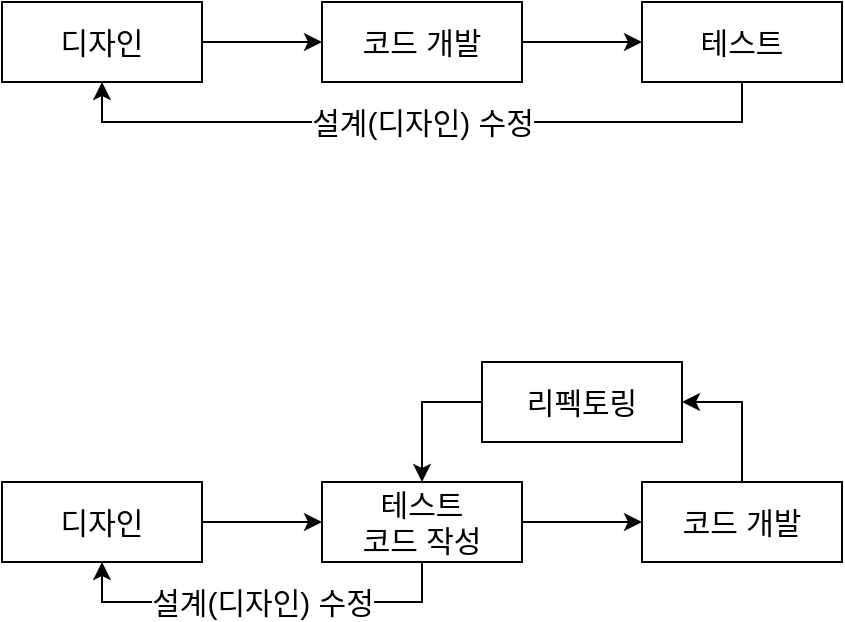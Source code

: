 <mxfile version="21.3.7" type="device">
  <diagram name="페이지-1" id="hH8Z6R9566MFTHIuPe4Z">
    <mxGraphModel dx="1194" dy="741" grid="1" gridSize="10" guides="1" tooltips="1" connect="1" arrows="1" fold="1" page="1" pageScale="1" pageWidth="827" pageHeight="1169" math="0" shadow="0">
      <root>
        <mxCell id="0" />
        <mxCell id="1" parent="0" />
        <mxCell id="XSFRvRujJPOWSRIhUrVH-4" value="" style="edgeStyle=orthogonalEdgeStyle;rounded=0;orthogonalLoop=1;jettySize=auto;html=1;" edge="1" parent="1" source="XSFRvRujJPOWSRIhUrVH-1" target="XSFRvRujJPOWSRIhUrVH-2">
          <mxGeometry relative="1" as="geometry" />
        </mxCell>
        <mxCell id="XSFRvRujJPOWSRIhUrVH-1" value="디자인" style="rounded=0;whiteSpace=wrap;html=1;fontSize=15;" vertex="1" parent="1">
          <mxGeometry x="80" y="280" width="100" height="40" as="geometry" />
        </mxCell>
        <mxCell id="XSFRvRujJPOWSRIhUrVH-5" value="" style="edgeStyle=orthogonalEdgeStyle;rounded=0;orthogonalLoop=1;jettySize=auto;html=1;" edge="1" parent="1" source="XSFRvRujJPOWSRIhUrVH-2" target="XSFRvRujJPOWSRIhUrVH-3">
          <mxGeometry relative="1" as="geometry" />
        </mxCell>
        <mxCell id="XSFRvRujJPOWSRIhUrVH-2" value="코드 개발" style="rounded=0;whiteSpace=wrap;html=1;fontSize=15;" vertex="1" parent="1">
          <mxGeometry x="240" y="280" width="100" height="40" as="geometry" />
        </mxCell>
        <mxCell id="XSFRvRujJPOWSRIhUrVH-6" value="설계(디자인)&amp;nbsp;수정" style="edgeStyle=orthogonalEdgeStyle;rounded=0;orthogonalLoop=1;jettySize=auto;html=1;entryX=0.5;entryY=1;entryDx=0;entryDy=0;exitX=0.5;exitY=1;exitDx=0;exitDy=0;fontSize=15;" edge="1" parent="1" source="XSFRvRujJPOWSRIhUrVH-3" target="XSFRvRujJPOWSRIhUrVH-1">
          <mxGeometry relative="1" as="geometry">
            <Array as="points">
              <mxPoint x="450" y="340" />
              <mxPoint x="130" y="340" />
            </Array>
            <mxPoint as="offset" />
          </mxGeometry>
        </mxCell>
        <mxCell id="XSFRvRujJPOWSRIhUrVH-3" value="테스트" style="rounded=0;whiteSpace=wrap;html=1;fontSize=15;" vertex="1" parent="1">
          <mxGeometry x="400" y="280" width="100" height="40" as="geometry" />
        </mxCell>
        <mxCell id="XSFRvRujJPOWSRIhUrVH-16" value="" style="edgeStyle=orthogonalEdgeStyle;rounded=0;orthogonalLoop=1;jettySize=auto;html=1;" edge="1" parent="1" source="XSFRvRujJPOWSRIhUrVH-7" target="XSFRvRujJPOWSRIhUrVH-8">
          <mxGeometry relative="1" as="geometry" />
        </mxCell>
        <mxCell id="XSFRvRujJPOWSRIhUrVH-7" value="디자인" style="rounded=0;whiteSpace=wrap;html=1;fontSize=15;" vertex="1" parent="1">
          <mxGeometry x="80" y="520" width="100" height="40" as="geometry" />
        </mxCell>
        <mxCell id="XSFRvRujJPOWSRIhUrVH-10" value="설계(디자인) 수정" style="edgeStyle=orthogonalEdgeStyle;rounded=0;orthogonalLoop=1;jettySize=auto;html=1;exitX=0.5;exitY=1;exitDx=0;exitDy=0;entryX=0.5;entryY=1;entryDx=0;entryDy=0;fontSize=15;" edge="1" parent="1" source="XSFRvRujJPOWSRIhUrVH-8" target="XSFRvRujJPOWSRIhUrVH-7">
          <mxGeometry relative="1" as="geometry" />
        </mxCell>
        <mxCell id="XSFRvRujJPOWSRIhUrVH-15" value="" style="edgeStyle=orthogonalEdgeStyle;rounded=0;orthogonalLoop=1;jettySize=auto;html=1;" edge="1" parent="1" source="XSFRvRujJPOWSRIhUrVH-8" target="XSFRvRujJPOWSRIhUrVH-9">
          <mxGeometry relative="1" as="geometry" />
        </mxCell>
        <mxCell id="XSFRvRujJPOWSRIhUrVH-8" value="테스트&lt;br&gt;코드 작성" style="rounded=0;whiteSpace=wrap;html=1;fontSize=15;" vertex="1" parent="1">
          <mxGeometry x="240" y="520" width="100" height="40" as="geometry" />
        </mxCell>
        <mxCell id="XSFRvRujJPOWSRIhUrVH-13" style="edgeStyle=orthogonalEdgeStyle;rounded=0;orthogonalLoop=1;jettySize=auto;html=1;exitX=0.5;exitY=0;exitDx=0;exitDy=0;entryX=1;entryY=0.5;entryDx=0;entryDy=0;" edge="1" parent="1" source="XSFRvRujJPOWSRIhUrVH-9" target="XSFRvRujJPOWSRIhUrVH-11">
          <mxGeometry relative="1" as="geometry" />
        </mxCell>
        <mxCell id="XSFRvRujJPOWSRIhUrVH-9" value="코드 개발" style="rounded=0;whiteSpace=wrap;html=1;fontSize=15;" vertex="1" parent="1">
          <mxGeometry x="400" y="520" width="100" height="40" as="geometry" />
        </mxCell>
        <mxCell id="XSFRvRujJPOWSRIhUrVH-14" style="edgeStyle=orthogonalEdgeStyle;rounded=0;orthogonalLoop=1;jettySize=auto;html=1;exitX=0;exitY=0.5;exitDx=0;exitDy=0;entryX=0.5;entryY=0;entryDx=0;entryDy=0;" edge="1" parent="1" source="XSFRvRujJPOWSRIhUrVH-11" target="XSFRvRujJPOWSRIhUrVH-8">
          <mxGeometry relative="1" as="geometry" />
        </mxCell>
        <mxCell id="XSFRvRujJPOWSRIhUrVH-11" value="리펙토링" style="rounded=0;whiteSpace=wrap;html=1;fontSize=15;" vertex="1" parent="1">
          <mxGeometry x="320" y="460" width="100" height="40" as="geometry" />
        </mxCell>
      </root>
    </mxGraphModel>
  </diagram>
</mxfile>
